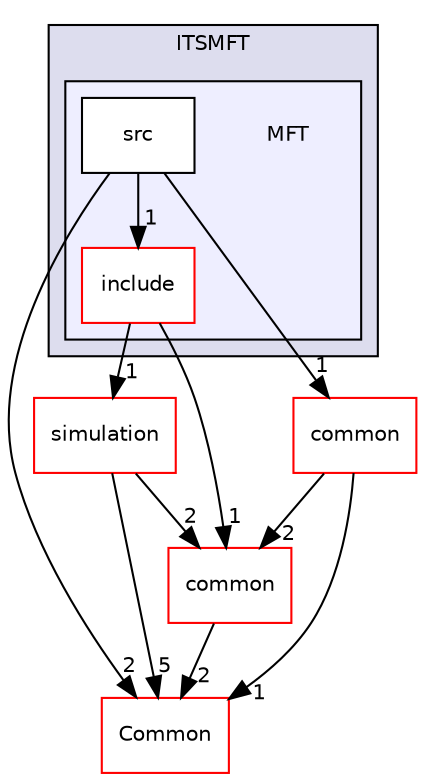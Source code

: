 digraph "/home/travis/build/AliceO2Group/AliceO2/DataFormats/Detectors/ITSMFT/MFT" {
  bgcolor=transparent;
  compound=true
  node [ fontsize="10", fontname="Helvetica"];
  edge [ labelfontsize="10", labelfontname="Helvetica"];
  subgraph clusterdir_ff53c4a4c37940dfaa1ef75e68c4ec2e {
    graph [ bgcolor="#ddddee", pencolor="black", label="ITSMFT" fontname="Helvetica", fontsize="10", URL="dir_ff53c4a4c37940dfaa1ef75e68c4ec2e.html"]
  subgraph clusterdir_25272d395c0fdb531d4aff346d96238f {
    graph [ bgcolor="#eeeeff", pencolor="black", label="" URL="dir_25272d395c0fdb531d4aff346d96238f.html"];
    dir_25272d395c0fdb531d4aff346d96238f [shape=plaintext label="MFT"];
    dir_eb970d2ac00ce12d8b982d15b47bc8a9 [shape=box label="include" color="red" fillcolor="white" style="filled" URL="dir_eb970d2ac00ce12d8b982d15b47bc8a9.html"];
    dir_7c281addef852c536c8e0c04067ee355 [shape=box label="src" color="black" fillcolor="white" style="filled" URL="dir_7c281addef852c536c8e0c04067ee355.html"];
  }
  }
  dir_4ab6b4cc6a7edbff49100e9123df213f [shape=box label="Common" color="red" URL="dir_4ab6b4cc6a7edbff49100e9123df213f.html"];
  dir_047746f9f311f49446db9474b7431d0d [shape=box label="simulation" color="red" URL="dir_047746f9f311f49446db9474b7431d0d.html"];
  dir_7924ba4398ae4560cd37376e44666c6d [shape=box label="common" color="red" URL="dir_7924ba4398ae4560cd37376e44666c6d.html"];
  dir_a24d6d0829ce59989bf769e9c553cbcc [shape=box label="common" color="red" URL="dir_a24d6d0829ce59989bf769e9c553cbcc.html"];
  dir_047746f9f311f49446db9474b7431d0d->dir_4ab6b4cc6a7edbff49100e9123df213f [headlabel="5", labeldistance=1.5 headhref="dir_000245_000027.html"];
  dir_047746f9f311f49446db9474b7431d0d->dir_7924ba4398ae4560cd37376e44666c6d [headlabel="2", labeldistance=1.5 headhref="dir_000245_000077.html"];
  dir_7924ba4398ae4560cd37376e44666c6d->dir_4ab6b4cc6a7edbff49100e9123df213f [headlabel="2", labeldistance=1.5 headhref="dir_000077_000027.html"];
  dir_7c281addef852c536c8e0c04067ee355->dir_4ab6b4cc6a7edbff49100e9123df213f [headlabel="2", labeldistance=1.5 headhref="dir_000230_000027.html"];
  dir_7c281addef852c536c8e0c04067ee355->dir_eb970d2ac00ce12d8b982d15b47bc8a9 [headlabel="1", labeldistance=1.5 headhref="dir_000230_000228.html"];
  dir_7c281addef852c536c8e0c04067ee355->dir_a24d6d0829ce59989bf769e9c553cbcc [headlabel="1", labeldistance=1.5 headhref="dir_000230_000099.html"];
  dir_eb970d2ac00ce12d8b982d15b47bc8a9->dir_047746f9f311f49446db9474b7431d0d [headlabel="1", labeldistance=1.5 headhref="dir_000228_000245.html"];
  dir_eb970d2ac00ce12d8b982d15b47bc8a9->dir_7924ba4398ae4560cd37376e44666c6d [headlabel="1", labeldistance=1.5 headhref="dir_000228_000077.html"];
  dir_a24d6d0829ce59989bf769e9c553cbcc->dir_4ab6b4cc6a7edbff49100e9123df213f [headlabel="1", labeldistance=1.5 headhref="dir_000099_000027.html"];
  dir_a24d6d0829ce59989bf769e9c553cbcc->dir_7924ba4398ae4560cd37376e44666c6d [headlabel="2", labeldistance=1.5 headhref="dir_000099_000077.html"];
}
